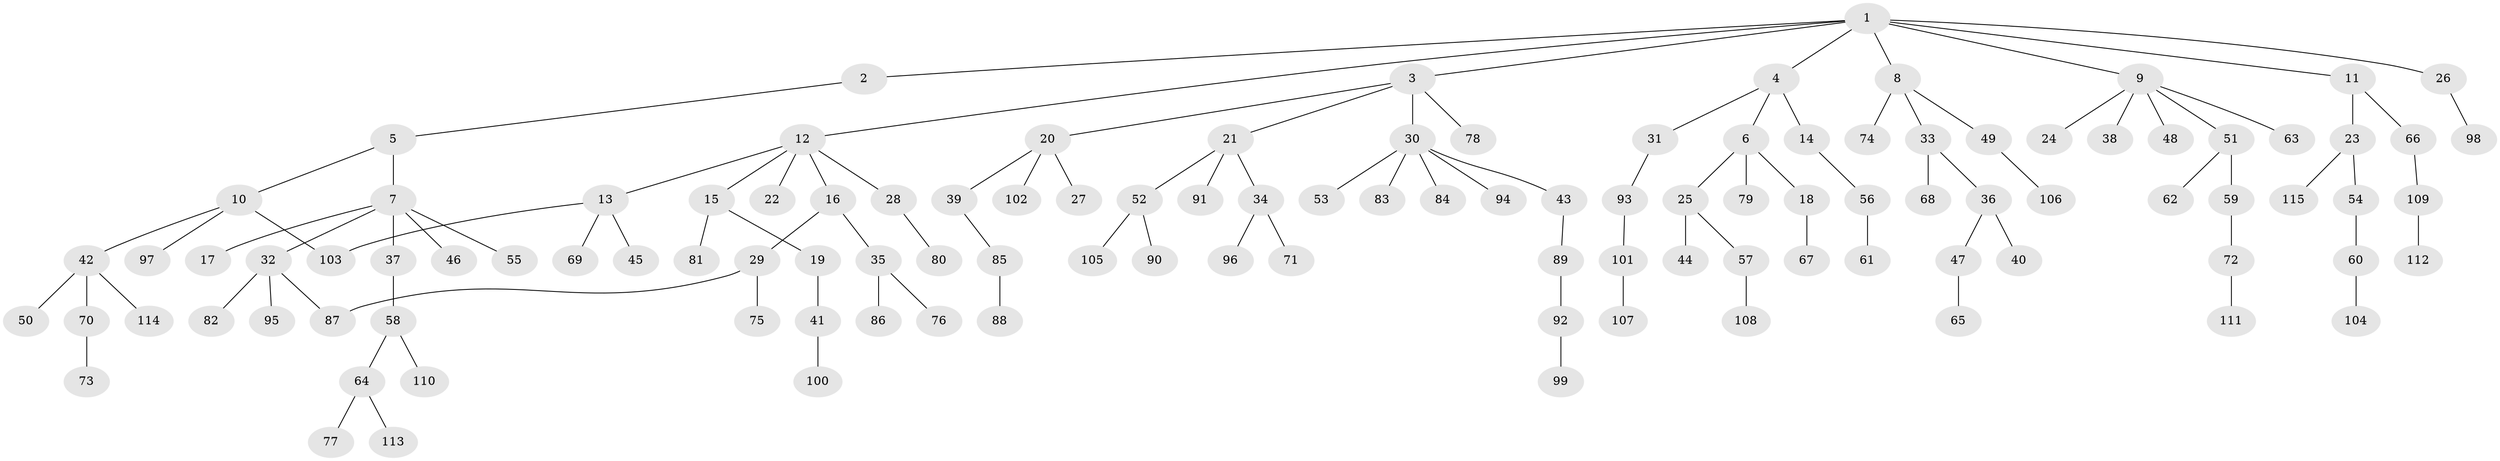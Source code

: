 // coarse degree distribution, {1: 0.7941176470588235, 21: 0.029411764705882353, 3: 0.029411764705882353, 2: 0.11764705882352941, 7: 0.029411764705882353}
// Generated by graph-tools (version 1.1) at 2025/46/03/04/25 21:46:15]
// undirected, 115 vertices, 116 edges
graph export_dot {
graph [start="1"]
  node [color=gray90,style=filled];
  1;
  2;
  3;
  4;
  5;
  6;
  7;
  8;
  9;
  10;
  11;
  12;
  13;
  14;
  15;
  16;
  17;
  18;
  19;
  20;
  21;
  22;
  23;
  24;
  25;
  26;
  27;
  28;
  29;
  30;
  31;
  32;
  33;
  34;
  35;
  36;
  37;
  38;
  39;
  40;
  41;
  42;
  43;
  44;
  45;
  46;
  47;
  48;
  49;
  50;
  51;
  52;
  53;
  54;
  55;
  56;
  57;
  58;
  59;
  60;
  61;
  62;
  63;
  64;
  65;
  66;
  67;
  68;
  69;
  70;
  71;
  72;
  73;
  74;
  75;
  76;
  77;
  78;
  79;
  80;
  81;
  82;
  83;
  84;
  85;
  86;
  87;
  88;
  89;
  90;
  91;
  92;
  93;
  94;
  95;
  96;
  97;
  98;
  99;
  100;
  101;
  102;
  103;
  104;
  105;
  106;
  107;
  108;
  109;
  110;
  111;
  112;
  113;
  114;
  115;
  1 -- 2;
  1 -- 3;
  1 -- 4;
  1 -- 8;
  1 -- 9;
  1 -- 11;
  1 -- 12;
  1 -- 26;
  2 -- 5;
  3 -- 20;
  3 -- 21;
  3 -- 30;
  3 -- 78;
  4 -- 6;
  4 -- 14;
  4 -- 31;
  5 -- 7;
  5 -- 10;
  6 -- 18;
  6 -- 25;
  6 -- 79;
  7 -- 17;
  7 -- 32;
  7 -- 37;
  7 -- 46;
  7 -- 55;
  8 -- 33;
  8 -- 49;
  8 -- 74;
  9 -- 24;
  9 -- 38;
  9 -- 48;
  9 -- 51;
  9 -- 63;
  10 -- 42;
  10 -- 97;
  10 -- 103;
  11 -- 23;
  11 -- 66;
  12 -- 13;
  12 -- 15;
  12 -- 16;
  12 -- 22;
  12 -- 28;
  13 -- 45;
  13 -- 69;
  13 -- 103;
  14 -- 56;
  15 -- 19;
  15 -- 81;
  16 -- 29;
  16 -- 35;
  18 -- 67;
  19 -- 41;
  20 -- 27;
  20 -- 39;
  20 -- 102;
  21 -- 34;
  21 -- 52;
  21 -- 91;
  23 -- 54;
  23 -- 115;
  25 -- 44;
  25 -- 57;
  26 -- 98;
  28 -- 80;
  29 -- 75;
  29 -- 87;
  30 -- 43;
  30 -- 53;
  30 -- 83;
  30 -- 84;
  30 -- 94;
  31 -- 93;
  32 -- 82;
  32 -- 87;
  32 -- 95;
  33 -- 36;
  33 -- 68;
  34 -- 71;
  34 -- 96;
  35 -- 76;
  35 -- 86;
  36 -- 40;
  36 -- 47;
  37 -- 58;
  39 -- 85;
  41 -- 100;
  42 -- 50;
  42 -- 70;
  42 -- 114;
  43 -- 89;
  47 -- 65;
  49 -- 106;
  51 -- 59;
  51 -- 62;
  52 -- 90;
  52 -- 105;
  54 -- 60;
  56 -- 61;
  57 -- 108;
  58 -- 64;
  58 -- 110;
  59 -- 72;
  60 -- 104;
  64 -- 77;
  64 -- 113;
  66 -- 109;
  70 -- 73;
  72 -- 111;
  85 -- 88;
  89 -- 92;
  92 -- 99;
  93 -- 101;
  101 -- 107;
  109 -- 112;
}
